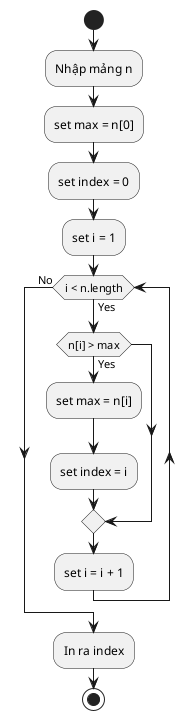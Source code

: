 @startuml 10a
start
:Nhập mảng n;
:set max = n[0];
:set index = 0;
:set i = 1;
while (i < n.length) is (Yes)
    if (n[i] > max) then (Yes)
        :set max = n[i];
        :set index = i;
    endif
    :set i = i + 1;
endwhile (No)
:In ra index;
stop
@enduml
